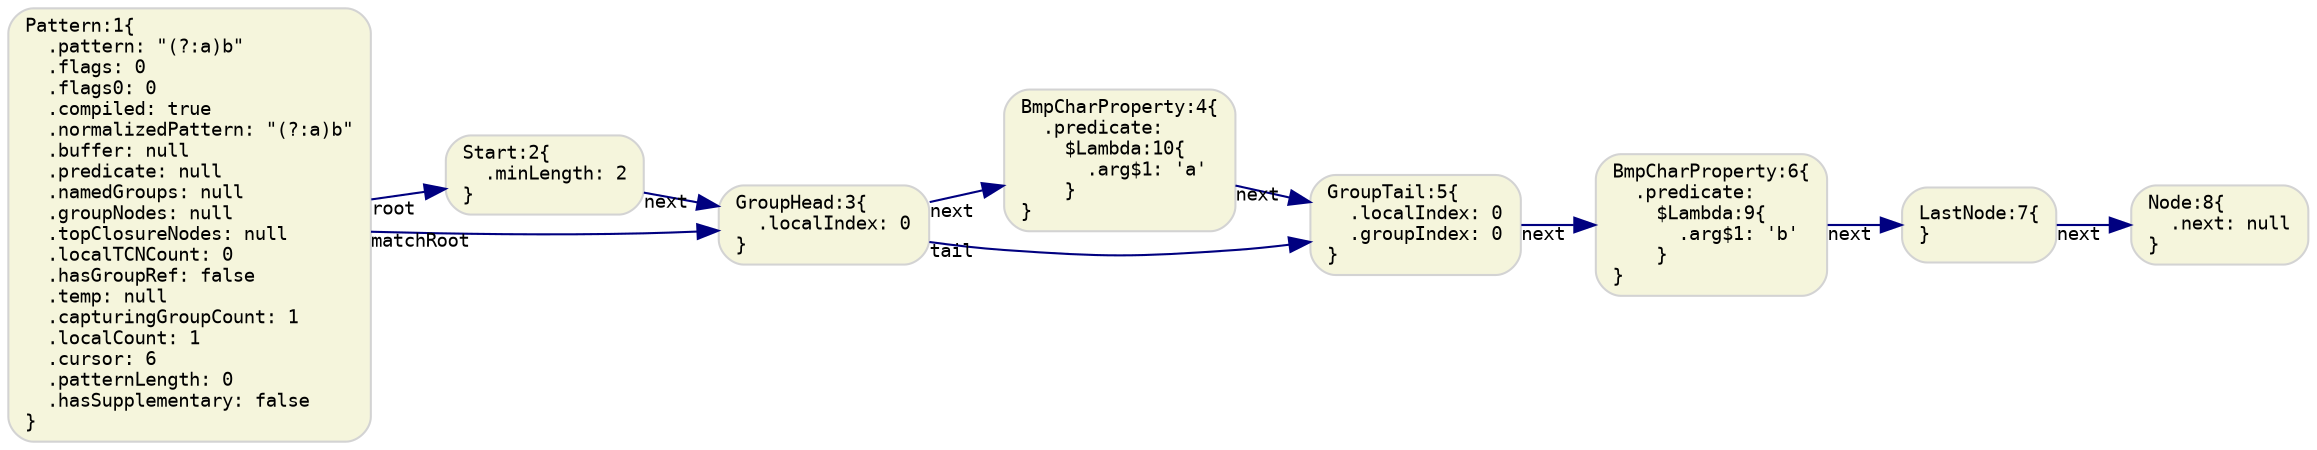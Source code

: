 digraph G {
  rankdir=LR;
  graph [fontname="Monospace", fontsize="11"]

  // default nodes
  node [fontname="Monospace", fontsize="9", shape="box", style="rounded,filled", color="LightGray", fillcolor="Beige"]
  1[ label="Pattern:1\{\l  .pattern: \"(?:a)b\"\l  .flags: 0\l  .flags0: 0\l  .compiled: true\l  .normalizedPattern: \"(?:a)b\"\l  .buffer: null\l  .predicate: null\l  .namedGroups: null\l  .groupNodes: null\l  .topClosureNodes: null\l  .localTCNCount: 0\l  .hasGroupRef: false\l  .temp: null\l  .capturingGroupCount: 1\l  .localCount: 1\l  .cursor: 6\l  .patternLength: 0\l  .hasSupplementary: false\l\}\l" ]
  2[ label="Start:2\{\l  .minLength: 2\l\}\l" ]
  3[ label="GroupHead:3\{\l  .localIndex: 0\l\}\l" ]
  4[ label="BmpCharProperty:4\{\l  .predicate:\l    $Lambda:10\{\l      .arg$1: 'a'\l    \}\l\}\l" ]
  5[ label="GroupTail:5\{\l  .localIndex: 0\l  .groupIndex: 0\l\}\l" ]
  6[ label="BmpCharProperty:6\{\l  .predicate:\l    $Lambda:9\{\l      .arg$1: 'b'\l    \}\l\}\l" ]
  7[ label="LastNode:7\{\l\}\l" ]
  8[ label="Node:8\{\l  .next: null\l\}\l" ]

  // default edges
  edge [fontname="Monospace", fontsize="9", color="Navy"]
  7 -> 8 [ label="",  taillabel="next" ]
  6 -> 7 [ label="",  taillabel="next" ]
  5 -> 6 [ label="",  taillabel="next" ]
  4 -> 5 [ label="",  taillabel="next" ]
  3 -> 4 [ label="",  taillabel="next" ]
  3 -> 5 [ label="",  taillabel="tail" ]
  2 -> 3 [ label="",  taillabel="next" ]
  1 -> 2 [ label="",  taillabel="root" ]
  1 -> 3 [ label="",  taillabel="matchRoot" ]
}
